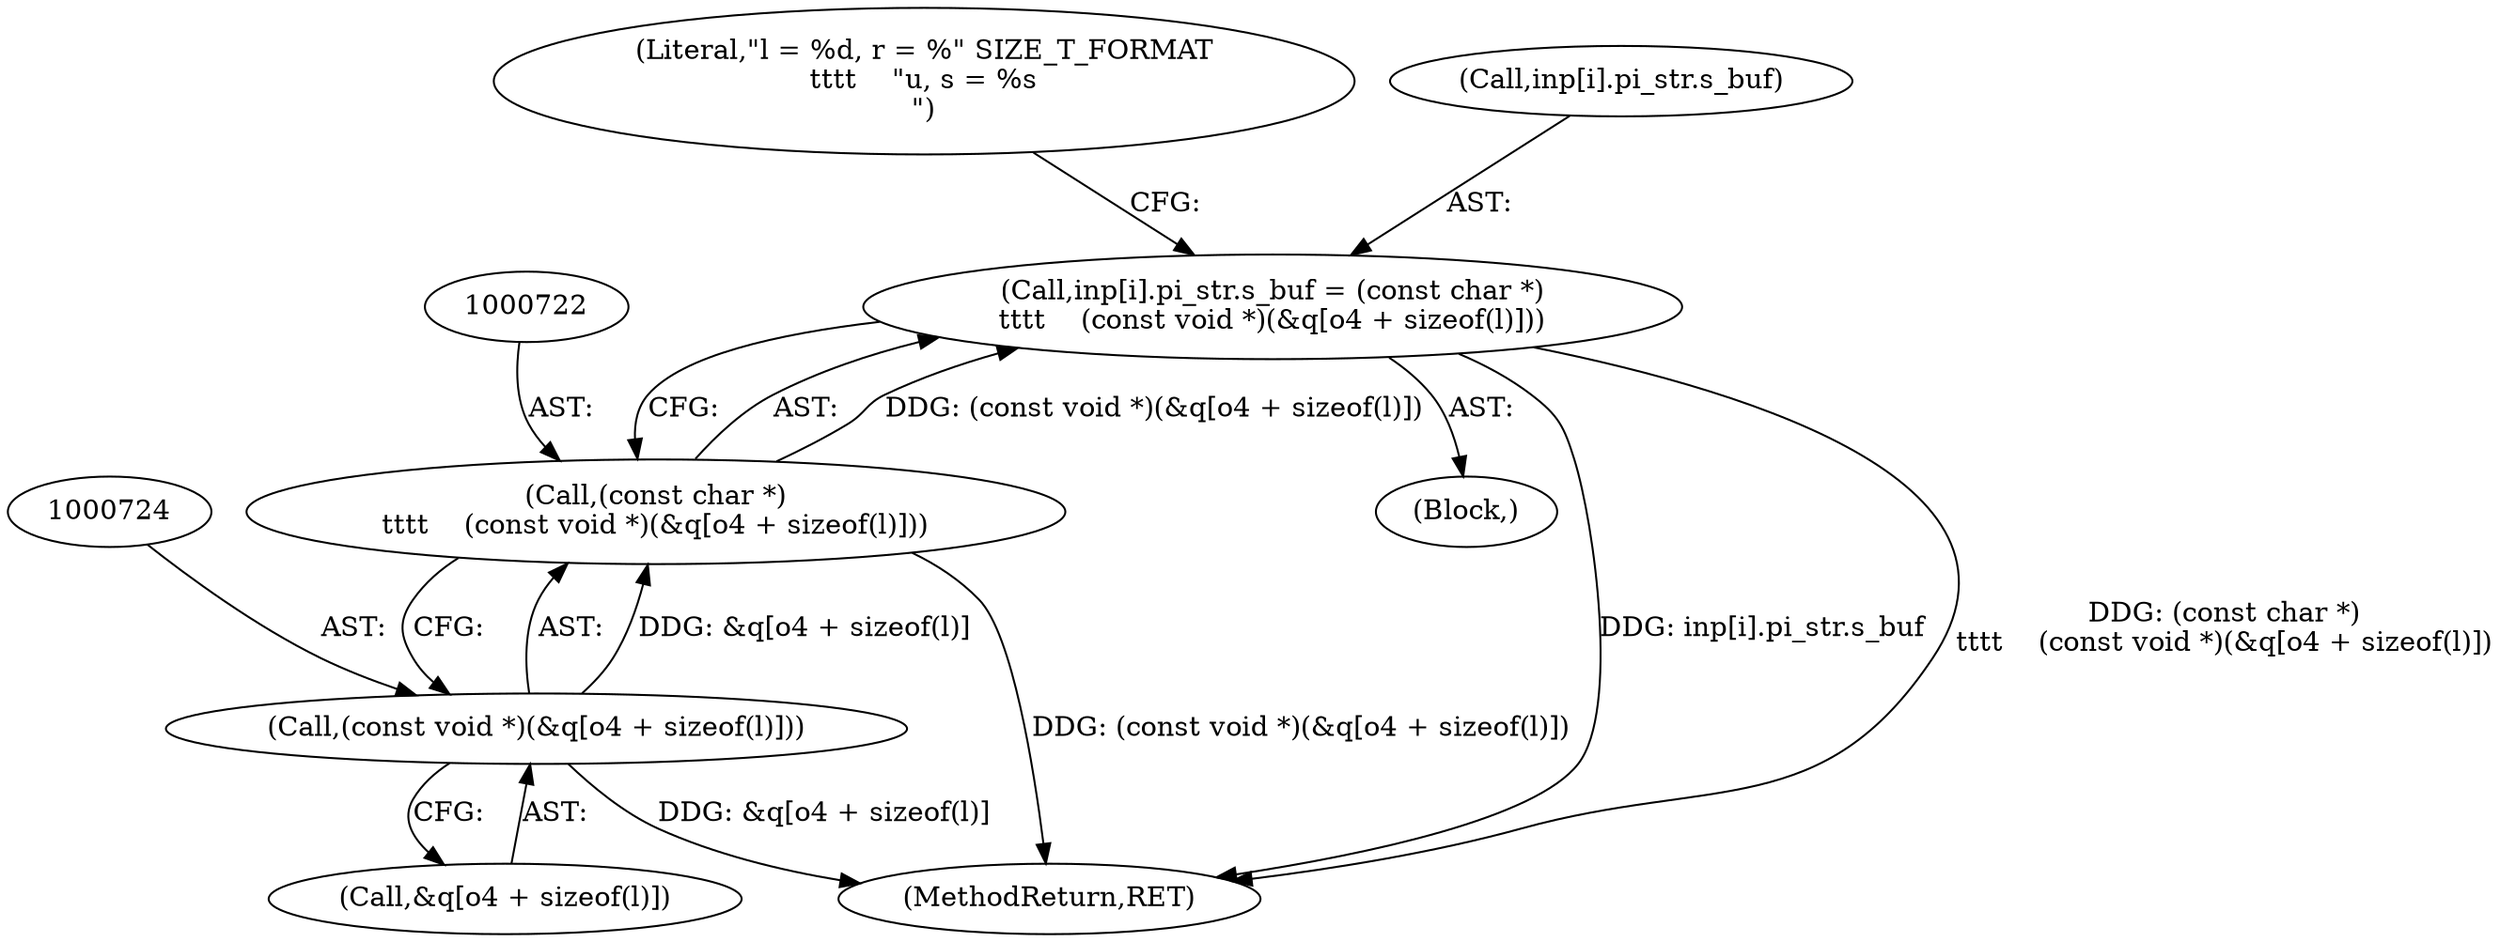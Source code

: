 digraph "0_file_1aec04dbf8a24b8a6ba64c4f74efa0628e36db0b@integer" {
"1000713" [label="(Call,inp[i].pi_str.s_buf = (const char *)\n\t\t\t\t    (const void *)(&q[o4 + sizeof(l)]))"];
"1000721" [label="(Call,(const char *)\n\t\t\t\t    (const void *)(&q[o4 + sizeof(l)]))"];
"1000723" [label="(Call,(const void *)(&q[o4 + sizeof(l)]))"];
"1000713" [label="(Call,inp[i].pi_str.s_buf = (const char *)\n\t\t\t\t    (const void *)(&q[o4 + sizeof(l)]))"];
"1000697" [label="(Block,)"];
"1000839" [label="(MethodReturn,RET)"];
"1000723" [label="(Call,(const void *)(&q[o4 + sizeof(l)]))"];
"1000725" [label="(Call,&q[o4 + sizeof(l)])"];
"1000734" [label="(Literal,\"l = %d, r = %\" SIZE_T_FORMAT\n\t\t\t\t    \"u, s = %s\n\")"];
"1000714" [label="(Call,inp[i].pi_str.s_buf)"];
"1000721" [label="(Call,(const char *)\n\t\t\t\t    (const void *)(&q[o4 + sizeof(l)]))"];
"1000713" -> "1000697"  [label="AST: "];
"1000713" -> "1000721"  [label="CFG: "];
"1000714" -> "1000713"  [label="AST: "];
"1000721" -> "1000713"  [label="AST: "];
"1000734" -> "1000713"  [label="CFG: "];
"1000713" -> "1000839"  [label="DDG: inp[i].pi_str.s_buf"];
"1000713" -> "1000839"  [label="DDG: (const char *)\n\t\t\t\t    (const void *)(&q[o4 + sizeof(l)])"];
"1000721" -> "1000713"  [label="DDG: (const void *)(&q[o4 + sizeof(l)])"];
"1000721" -> "1000723"  [label="CFG: "];
"1000722" -> "1000721"  [label="AST: "];
"1000723" -> "1000721"  [label="AST: "];
"1000721" -> "1000839"  [label="DDG: (const void *)(&q[o4 + sizeof(l)])"];
"1000723" -> "1000721"  [label="DDG: &q[o4 + sizeof(l)]"];
"1000723" -> "1000725"  [label="CFG: "];
"1000724" -> "1000723"  [label="AST: "];
"1000725" -> "1000723"  [label="AST: "];
"1000723" -> "1000839"  [label="DDG: &q[o4 + sizeof(l)]"];
}
